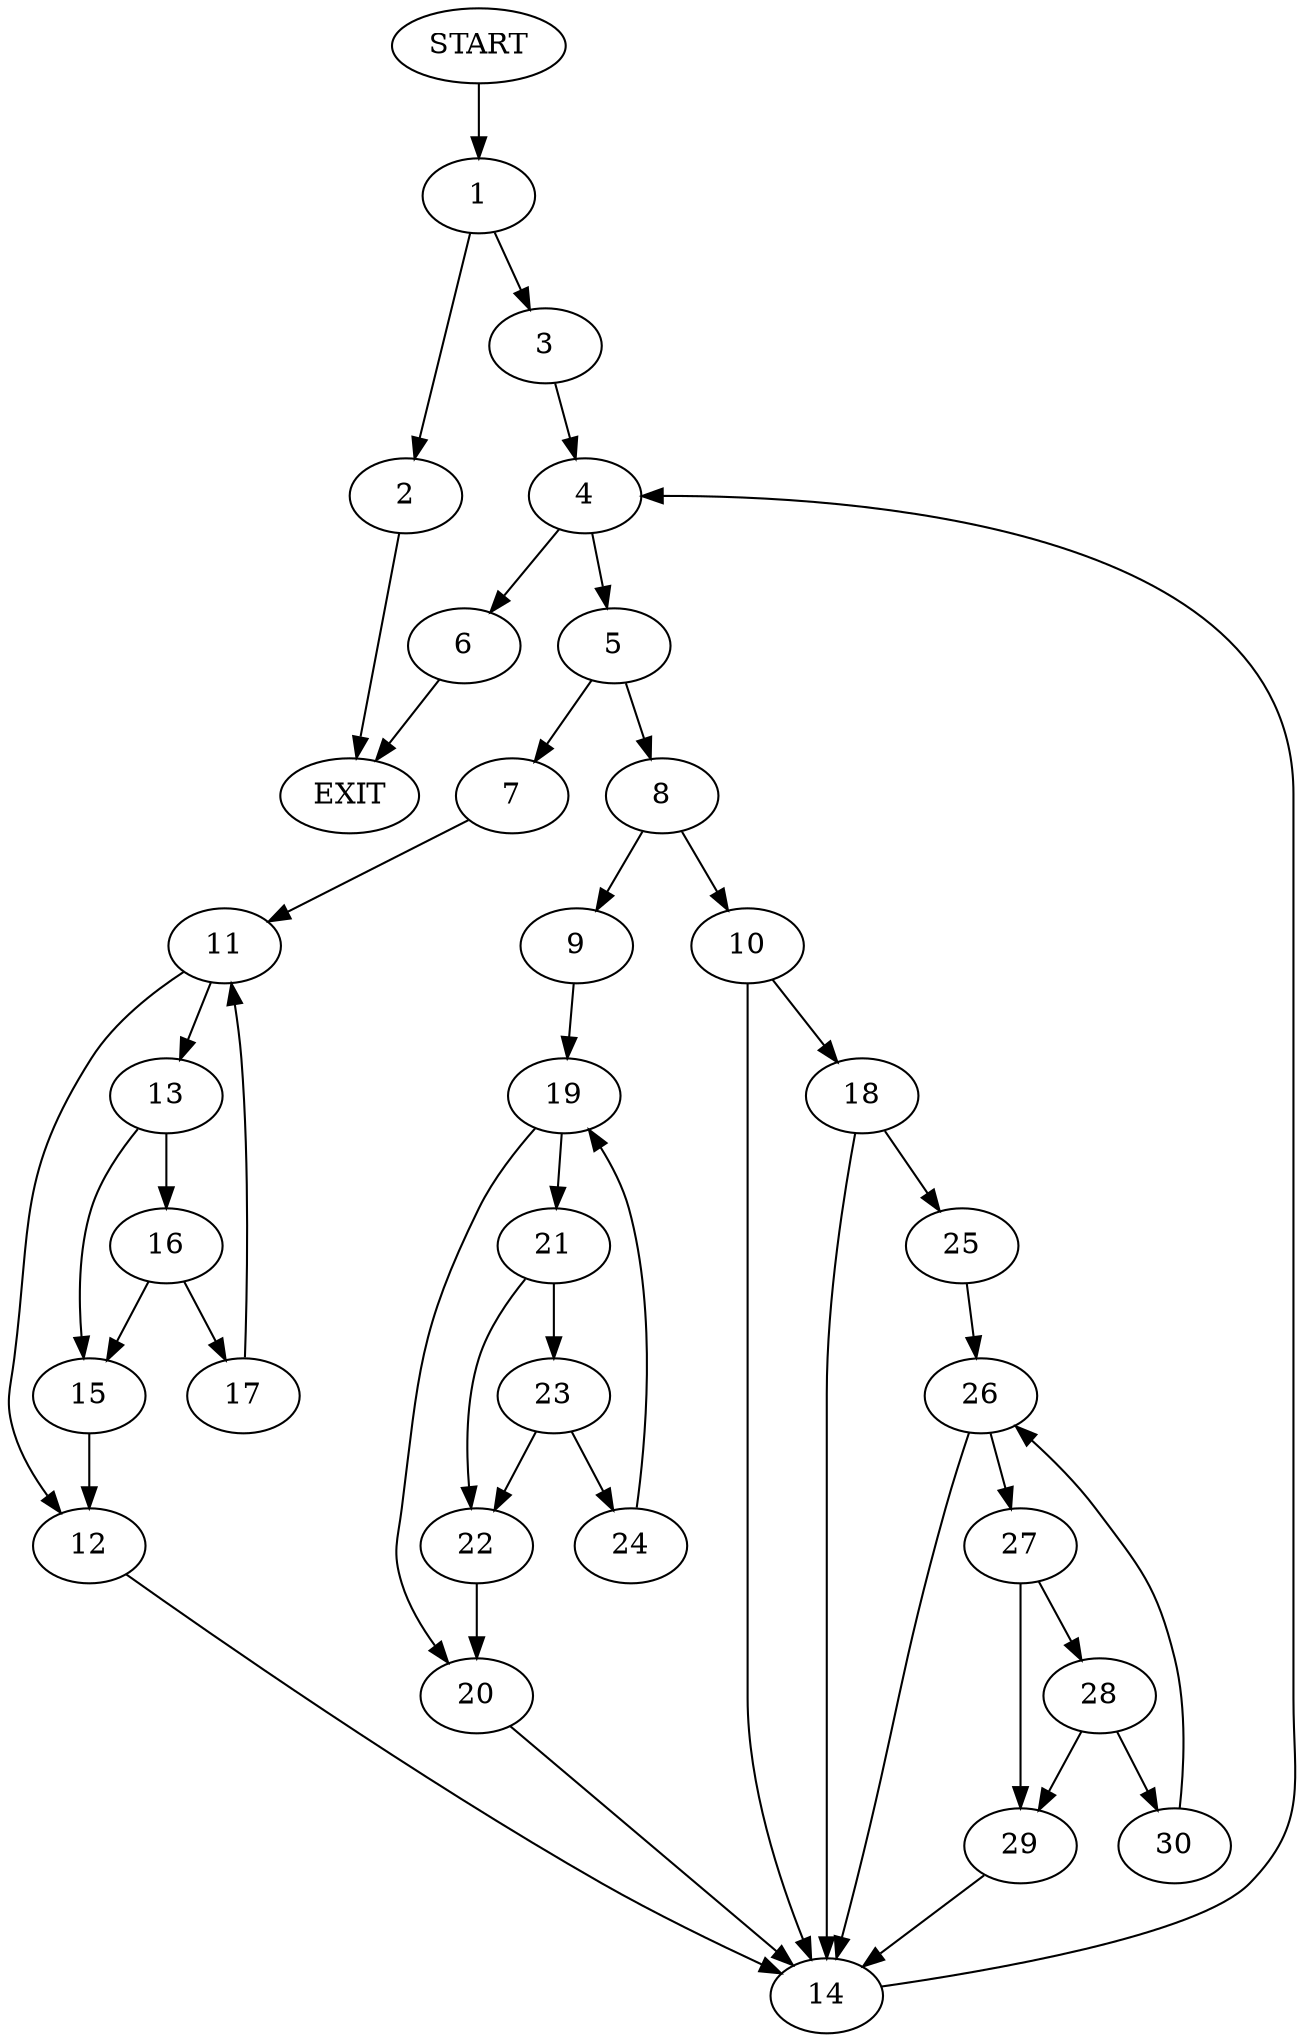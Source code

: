 digraph {
0 [label="START"]
31 [label="EXIT"]
0 -> 1
1 -> 2
1 -> 3
2 -> 31
3 -> 4
4 -> 5
4 -> 6
6 -> 31
5 -> 7
5 -> 8
8 -> 9
8 -> 10
7 -> 11
11 -> 12
11 -> 13
12 -> 14
13 -> 15
13 -> 16
16 -> 15
16 -> 17
15 -> 12
17 -> 11
14 -> 4
10 -> 14
10 -> 18
9 -> 19
19 -> 20
19 -> 21
20 -> 14
21 -> 22
21 -> 23
22 -> 20
23 -> 22
23 -> 24
24 -> 19
18 -> 14
18 -> 25
25 -> 26
26 -> 14
26 -> 27
27 -> 28
27 -> 29
29 -> 14
28 -> 30
28 -> 29
30 -> 26
}
